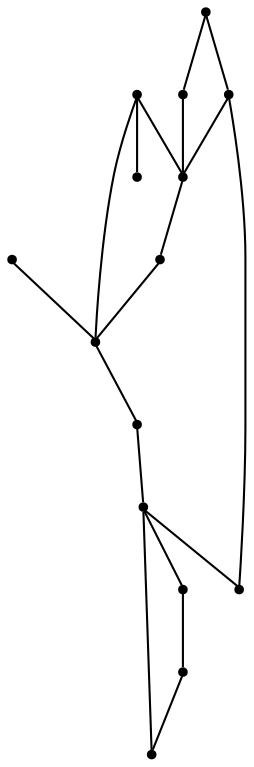 graph {
  node [shape=point,comment="{\"directed\":false,\"doi\":\"10.1007/978-3-662-45803-7_29\",\"figure\":\"1 (3)\"}"]

  v0 [pos="1191.3578613836944,794.3751071829873"]
  v1 [pos="1123.9968027471743,794.3751071829873"]
  v2 [pos="1123.9968027471743,710.2060198090079"]
  v3 [pos="938.8007665946918,710.206019809008"]
  v4 [pos="1123.9968027471743,856.0948977434566"]
  v5 [pos="1064.266205210933,857.5956225995803"]
  v6 [pos="1123.9968027471743,917.8146883039259"]
  v7 [pos="1062.264843716478,794.3751071829873"]
  v8 [pos="1062.264843716478,917.814688303926"]
  v9 [pos="1000.5328051555848,856.0948977434566"]
  v10 [pos="1000.5328051555848,917.814688303926"]
  v11 [pos="938.8007665946918,856.0948977434566"]
  v12 [pos="877.0687916579561,710.206019809008"]
  v13 [pos="938.8007665946918,648.4862292485387"]
  v14 [pos="877.0687916579561,648.4862292485387"]

  v0 -- v1 [id="-1",pos="1191.3578613836944,794.3751071829873 1123.9968027471743,794.3751071829873 1123.9968027471743,794.3751071829873 1123.9968027471743,794.3751071829873"]
  v14 -- v12 [id="-2",pos="877.0687916579561,648.4862292485387 877.0687916579561,710.206019809008 877.0687916579561,710.206019809008 877.0687916579561,710.206019809008"]
  v13 -- v14 [id="-3",pos="938.8007665946918,648.4862292485387 877.0687916579561,648.4862292485387 877.0687916579561,648.4862292485387 877.0687916579561,648.4862292485387"]
  v3 -- v13 [id="-4",pos="938.8007665946918,710.206019809008 938.8007665946918,648.4862292485387 938.8007665946918,648.4862292485387 938.8007665946918,648.4862292485387"]
  v3 -- v11 [id="-5",pos="938.8007665946918,710.206019809008 938.8007665946918,856.0948977434566 938.8007665946918,856.0948977434566 938.8007665946918,856.0948977434566"]
  v3 -- v12 [id="-6",pos="938.8007665946918,710.206019809008 877.0687916579561,710.206019809008 877.0687916579561,710.206019809008 877.0687916579561,710.206019809008"]
  v9 -- v11 [id="-7",pos="1000.5328051555848,856.0948977434566 938.8007665946918,856.0948977434566 938.8007665946918,856.0948977434566 938.8007665946918,856.0948977434566"]
  v10 -- v9 [id="-8",pos="1000.5328051555848,917.814688303926 1000.5328051555848,856.0948977434566 1000.5328051555848,856.0948977434566 1000.5328051555848,856.0948977434566"]
  v10 -- v8 [id="-9",pos="1000.5328051555848,917.814688303926 1062.264843716478,917.814688303926 1062.264843716478,917.814688303926 1062.264843716478,917.814688303926"]
  v9 -- v5 [id="-10",pos="1000.5328051555848,856.0948977434566 1064.266205210933,857.5956225995803 1064.266205210933,857.5956225995803 1064.266205210933,857.5956225995803"]
  v5 -- v7 [id="-11",pos="1064.266205210933,857.5956225995803 1062.264843716478,794.3751071829873 1062.264843716478,794.3751071829873 1062.264843716478,794.3751071829873"]
  v8 -- v5 [id="-12",pos="1062.264843716478,917.814688303926 1064.266205210933,857.5956225995803 1064.266205210933,857.5956225995803 1064.266205210933,857.5956225995803"]
  v7 -- v1 [id="-13",pos="1062.264843716478,794.3751071829873 1123.9968027471743,794.3751071829873 1123.9968027471743,794.3751071829873 1123.9968027471743,794.3751071829873"]
  v4 -- v6 [id="-14",pos="1123.9968027471743,856.0948977434566 1123.9968027471743,917.8146883039259 1123.9968027471743,917.8146883039259 1123.9968027471743,917.8146883039259"]
  v4 -- v5 [id="-15",pos="1123.9968027471743,856.0948977434566 1064.266205210933,857.5956225995803 1064.266205210933,857.5956225995803 1064.266205210933,857.5956225995803"]
  v4 -- v1 [id="-16",pos="1123.9968027471743,856.0948977434566 1123.9968027471743,794.3751071829873 1123.9968027471743,794.3751071829873 1123.9968027471743,794.3751071829873"]
  v1 -- v2 [id="-17",pos="1123.9968027471743,794.3751071829873 1123.9968027471743,710.2060198090079 1123.9968027471743,710.2060198090079 1123.9968027471743,710.2060198090079"]
  v2 -- v3 [id="-18",pos="1123.9968027471743,710.2060198090079 938.8007665946918,710.206019809008 938.8007665946918,710.206019809008 938.8007665946918,710.206019809008"]
}